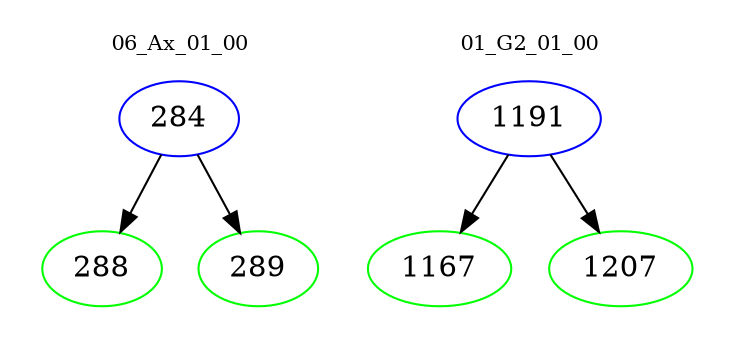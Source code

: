 digraph{
subgraph cluster_0 {
color = white
label = "06_Ax_01_00";
fontsize=10;
T0_284 [label="284", color="blue"]
T0_284 -> T0_288 [color="black"]
T0_288 [label="288", color="green"]
T0_284 -> T0_289 [color="black"]
T0_289 [label="289", color="green"]
}
subgraph cluster_1 {
color = white
label = "01_G2_01_00";
fontsize=10;
T1_1191 [label="1191", color="blue"]
T1_1191 -> T1_1167 [color="black"]
T1_1167 [label="1167", color="green"]
T1_1191 -> T1_1207 [color="black"]
T1_1207 [label="1207", color="green"]
}
}
